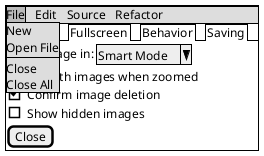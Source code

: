 {
  "sha1": "qt1kravmj4540u5sd7733ni1f5lup3w",
  "insertion": {
    "when": "2024-06-04T17:28:42.873Z",
    "user": "plantuml@gmail.com"
  }
}
@startsalt
{+
{* File | Edit | Source | Refactor
 File | New | Open File | - | Close | Close All }
{/ <b>General | Fullscreen | Behavior | Saving }
{
	{ Open image in: | ^Smart Mode^ }
	[X] Smooth images when zoomed
	[X] Confirm image deletion
	[ ] Show hidden images 
}
[Close]
}
@endsalt
